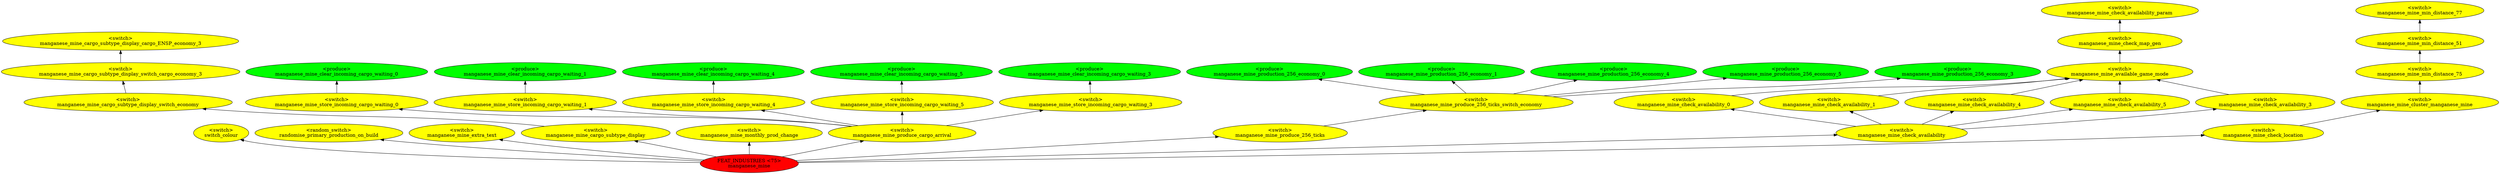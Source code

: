 digraph {
rankdir="BT"
switch_colour [fillcolor=yellow style="filled" label="<switch>\nswitch_colour"]
randomise_primary_production_on_build [fillcolor=yellow style="filled" label="<random_switch>\nrandomise_primary_production_on_build"]
manganese_mine_extra_text [fillcolor=yellow style="filled" label="<switch>\nmanganese_mine_extra_text"]
manganese_mine_cargo_subtype_display_cargo_ENSP_economy_3 [fillcolor=yellow style="filled" label="<switch>\nmanganese_mine_cargo_subtype_display_cargo_ENSP_economy_3"]
manganese_mine_cargo_subtype_display_switch_cargo_economy_3 [fillcolor=yellow style="filled" label="<switch>\nmanganese_mine_cargo_subtype_display_switch_cargo_economy_3"]
manganese_mine_cargo_subtype_display_switch_economy [fillcolor=yellow style="filled" label="<switch>\nmanganese_mine_cargo_subtype_display_switch_economy"]
manganese_mine_cargo_subtype_display [fillcolor=yellow style="filled" label="<switch>\nmanganese_mine_cargo_subtype_display"]
manganese_mine_monthly_prod_change [fillcolor=yellow style="filled" label="<switch>\nmanganese_mine_monthly_prod_change"]
manganese_mine_clear_incoming_cargo_waiting_0 [fillcolor=green style="filled" label="<produce>\nmanganese_mine_clear_incoming_cargo_waiting_0"]
manganese_mine_store_incoming_cargo_waiting_0 [fillcolor=yellow style="filled" label="<switch>\nmanganese_mine_store_incoming_cargo_waiting_0"]
manganese_mine_clear_incoming_cargo_waiting_1 [fillcolor=green style="filled" label="<produce>\nmanganese_mine_clear_incoming_cargo_waiting_1"]
manganese_mine_store_incoming_cargo_waiting_1 [fillcolor=yellow style="filled" label="<switch>\nmanganese_mine_store_incoming_cargo_waiting_1"]
manganese_mine_clear_incoming_cargo_waiting_4 [fillcolor=green style="filled" label="<produce>\nmanganese_mine_clear_incoming_cargo_waiting_4"]
manganese_mine_store_incoming_cargo_waiting_4 [fillcolor=yellow style="filled" label="<switch>\nmanganese_mine_store_incoming_cargo_waiting_4"]
manganese_mine_clear_incoming_cargo_waiting_5 [fillcolor=green style="filled" label="<produce>\nmanganese_mine_clear_incoming_cargo_waiting_5"]
manganese_mine_store_incoming_cargo_waiting_5 [fillcolor=yellow style="filled" label="<switch>\nmanganese_mine_store_incoming_cargo_waiting_5"]
manganese_mine_clear_incoming_cargo_waiting_3 [fillcolor=green style="filled" label="<produce>\nmanganese_mine_clear_incoming_cargo_waiting_3"]
manganese_mine_store_incoming_cargo_waiting_3 [fillcolor=yellow style="filled" label="<switch>\nmanganese_mine_store_incoming_cargo_waiting_3"]
manganese_mine_produce_cargo_arrival [fillcolor=yellow style="filled" label="<switch>\nmanganese_mine_produce_cargo_arrival"]
manganese_mine_production_256_economy_0 [fillcolor=green style="filled" label="<produce>\nmanganese_mine_production_256_economy_0"]
manganese_mine_production_256_economy_1 [fillcolor=green style="filled" label="<produce>\nmanganese_mine_production_256_economy_1"]
manganese_mine_production_256_economy_4 [fillcolor=green style="filled" label="<produce>\nmanganese_mine_production_256_economy_4"]
manganese_mine_production_256_economy_5 [fillcolor=green style="filled" label="<produce>\nmanganese_mine_production_256_economy_5"]
manganese_mine_production_256_economy_3 [fillcolor=green style="filled" label="<produce>\nmanganese_mine_production_256_economy_3"]
manganese_mine_produce_256_ticks_switch_economy [fillcolor=yellow style="filled" label="<switch>\nmanganese_mine_produce_256_ticks_switch_economy"]
manganese_mine_produce_256_ticks [fillcolor=yellow style="filled" label="<switch>\nmanganese_mine_produce_256_ticks"]
manganese_mine_check_availability_param [fillcolor=yellow style="filled" label="<switch>\nmanganese_mine_check_availability_param"]
manganese_mine_check_map_gen [fillcolor=yellow style="filled" label="<switch>\nmanganese_mine_check_map_gen"]
manganese_mine_available_game_mode [fillcolor=yellow style="filled" label="<switch>\nmanganese_mine_available_game_mode"]
manganese_mine_check_availability_0 [fillcolor=yellow style="filled" label="<switch>\nmanganese_mine_check_availability_0"]
manganese_mine_check_availability_1 [fillcolor=yellow style="filled" label="<switch>\nmanganese_mine_check_availability_1"]
manganese_mine_check_availability_4 [fillcolor=yellow style="filled" label="<switch>\nmanganese_mine_check_availability_4"]
manganese_mine_check_availability_5 [fillcolor=yellow style="filled" label="<switch>\nmanganese_mine_check_availability_5"]
manganese_mine_check_availability_3 [fillcolor=yellow style="filled" label="<switch>\nmanganese_mine_check_availability_3"]
manganese_mine_check_availability [fillcolor=yellow style="filled" label="<switch>\nmanganese_mine_check_availability"]
manganese_mine_min_distance_77 [fillcolor=yellow style="filled" label="<switch>\nmanganese_mine_min_distance_77"]
manganese_mine_min_distance_51 [fillcolor=yellow style="filled" label="<switch>\nmanganese_mine_min_distance_51"]
manganese_mine_min_distance_75 [fillcolor=yellow style="filled" label="<switch>\nmanganese_mine_min_distance_75"]
manganese_mine_cluster_manganese_mine [fillcolor=yellow style="filled" label="<switch>\nmanganese_mine_cluster_manganese_mine"]
manganese_mine_check_location [fillcolor=yellow style="filled" label="<switch>\nmanganese_mine_check_location"]
manganese_mine [fillcolor=red style="filled" label="FEAT_INDUSTRIES <75>\nmanganese_mine"]
manganese_mine_check_availability->manganese_mine_check_availability_1
manganese_mine_produce_256_ticks_switch_economy->manganese_mine_production_256_economy_0
manganese_mine_store_incoming_cargo_waiting_1->manganese_mine_clear_incoming_cargo_waiting_1
manganese_mine_check_map_gen->manganese_mine_check_availability_param
manganese_mine_store_incoming_cargo_waiting_0->manganese_mine_clear_incoming_cargo_waiting_0
manganese_mine_produce_cargo_arrival->manganese_mine_store_incoming_cargo_waiting_5
manganese_mine_store_incoming_cargo_waiting_3->manganese_mine_clear_incoming_cargo_waiting_3
manganese_mine_cluster_manganese_mine->manganese_mine_min_distance_75
manganese_mine->manganese_mine_check_location
manganese_mine_store_incoming_cargo_waiting_5->manganese_mine_clear_incoming_cargo_waiting_5
manganese_mine_check_availability->manganese_mine_check_availability_3
manganese_mine->switch_colour
manganese_mine->manganese_mine_monthly_prod_change
manganese_mine_check_availability->manganese_mine_check_availability_0
manganese_mine_produce_256_ticks_switch_economy->manganese_mine_production_256_economy_5
manganese_mine_check_availability_0->manganese_mine_available_game_mode
manganese_mine_produce_256_ticks_switch_economy->manganese_mine_production_256_economy_4
manganese_mine->manganese_mine_produce_256_ticks
manganese_mine_produce_256_ticks_switch_economy->manganese_mine_production_256_economy_3
manganese_mine_produce_cargo_arrival->manganese_mine_store_incoming_cargo_waiting_0
manganese_mine_check_location->manganese_mine_cluster_manganese_mine
manganese_mine_cargo_subtype_display_switch_economy->manganese_mine_cargo_subtype_display_switch_cargo_economy_3
manganese_mine_check_availability_4->manganese_mine_available_game_mode
manganese_mine_cargo_subtype_display->manganese_mine_cargo_subtype_display_switch_economy
manganese_mine_store_incoming_cargo_waiting_4->manganese_mine_clear_incoming_cargo_waiting_4
manganese_mine_cargo_subtype_display_switch_cargo_economy_3->manganese_mine_cargo_subtype_display_cargo_ENSP_economy_3
manganese_mine_check_availability_1->manganese_mine_available_game_mode
manganese_mine_available_game_mode->manganese_mine_check_map_gen
manganese_mine->manganese_mine_check_availability
manganese_mine_check_availability->manganese_mine_check_availability_4
manganese_mine_check_availability_3->manganese_mine_available_game_mode
manganese_mine_produce_cargo_arrival->manganese_mine_store_incoming_cargo_waiting_4
manganese_mine->manganese_mine_cargo_subtype_display
manganese_mine->manganese_mine_extra_text
manganese_mine_produce_256_ticks_switch_economy->manganese_mine_production_256_economy_1
manganese_mine_produce_cargo_arrival->manganese_mine_store_incoming_cargo_waiting_3
manganese_mine->randomise_primary_production_on_build
manganese_mine_check_availability->manganese_mine_check_availability_5
manganese_mine_produce_cargo_arrival->manganese_mine_store_incoming_cargo_waiting_1
manganese_mine_produce_256_ticks->manganese_mine_produce_256_ticks_switch_economy
manganese_mine_min_distance_51->manganese_mine_min_distance_77
manganese_mine_min_distance_75->manganese_mine_min_distance_51
manganese_mine_check_availability_5->manganese_mine_available_game_mode
manganese_mine->manganese_mine_produce_cargo_arrival
}
